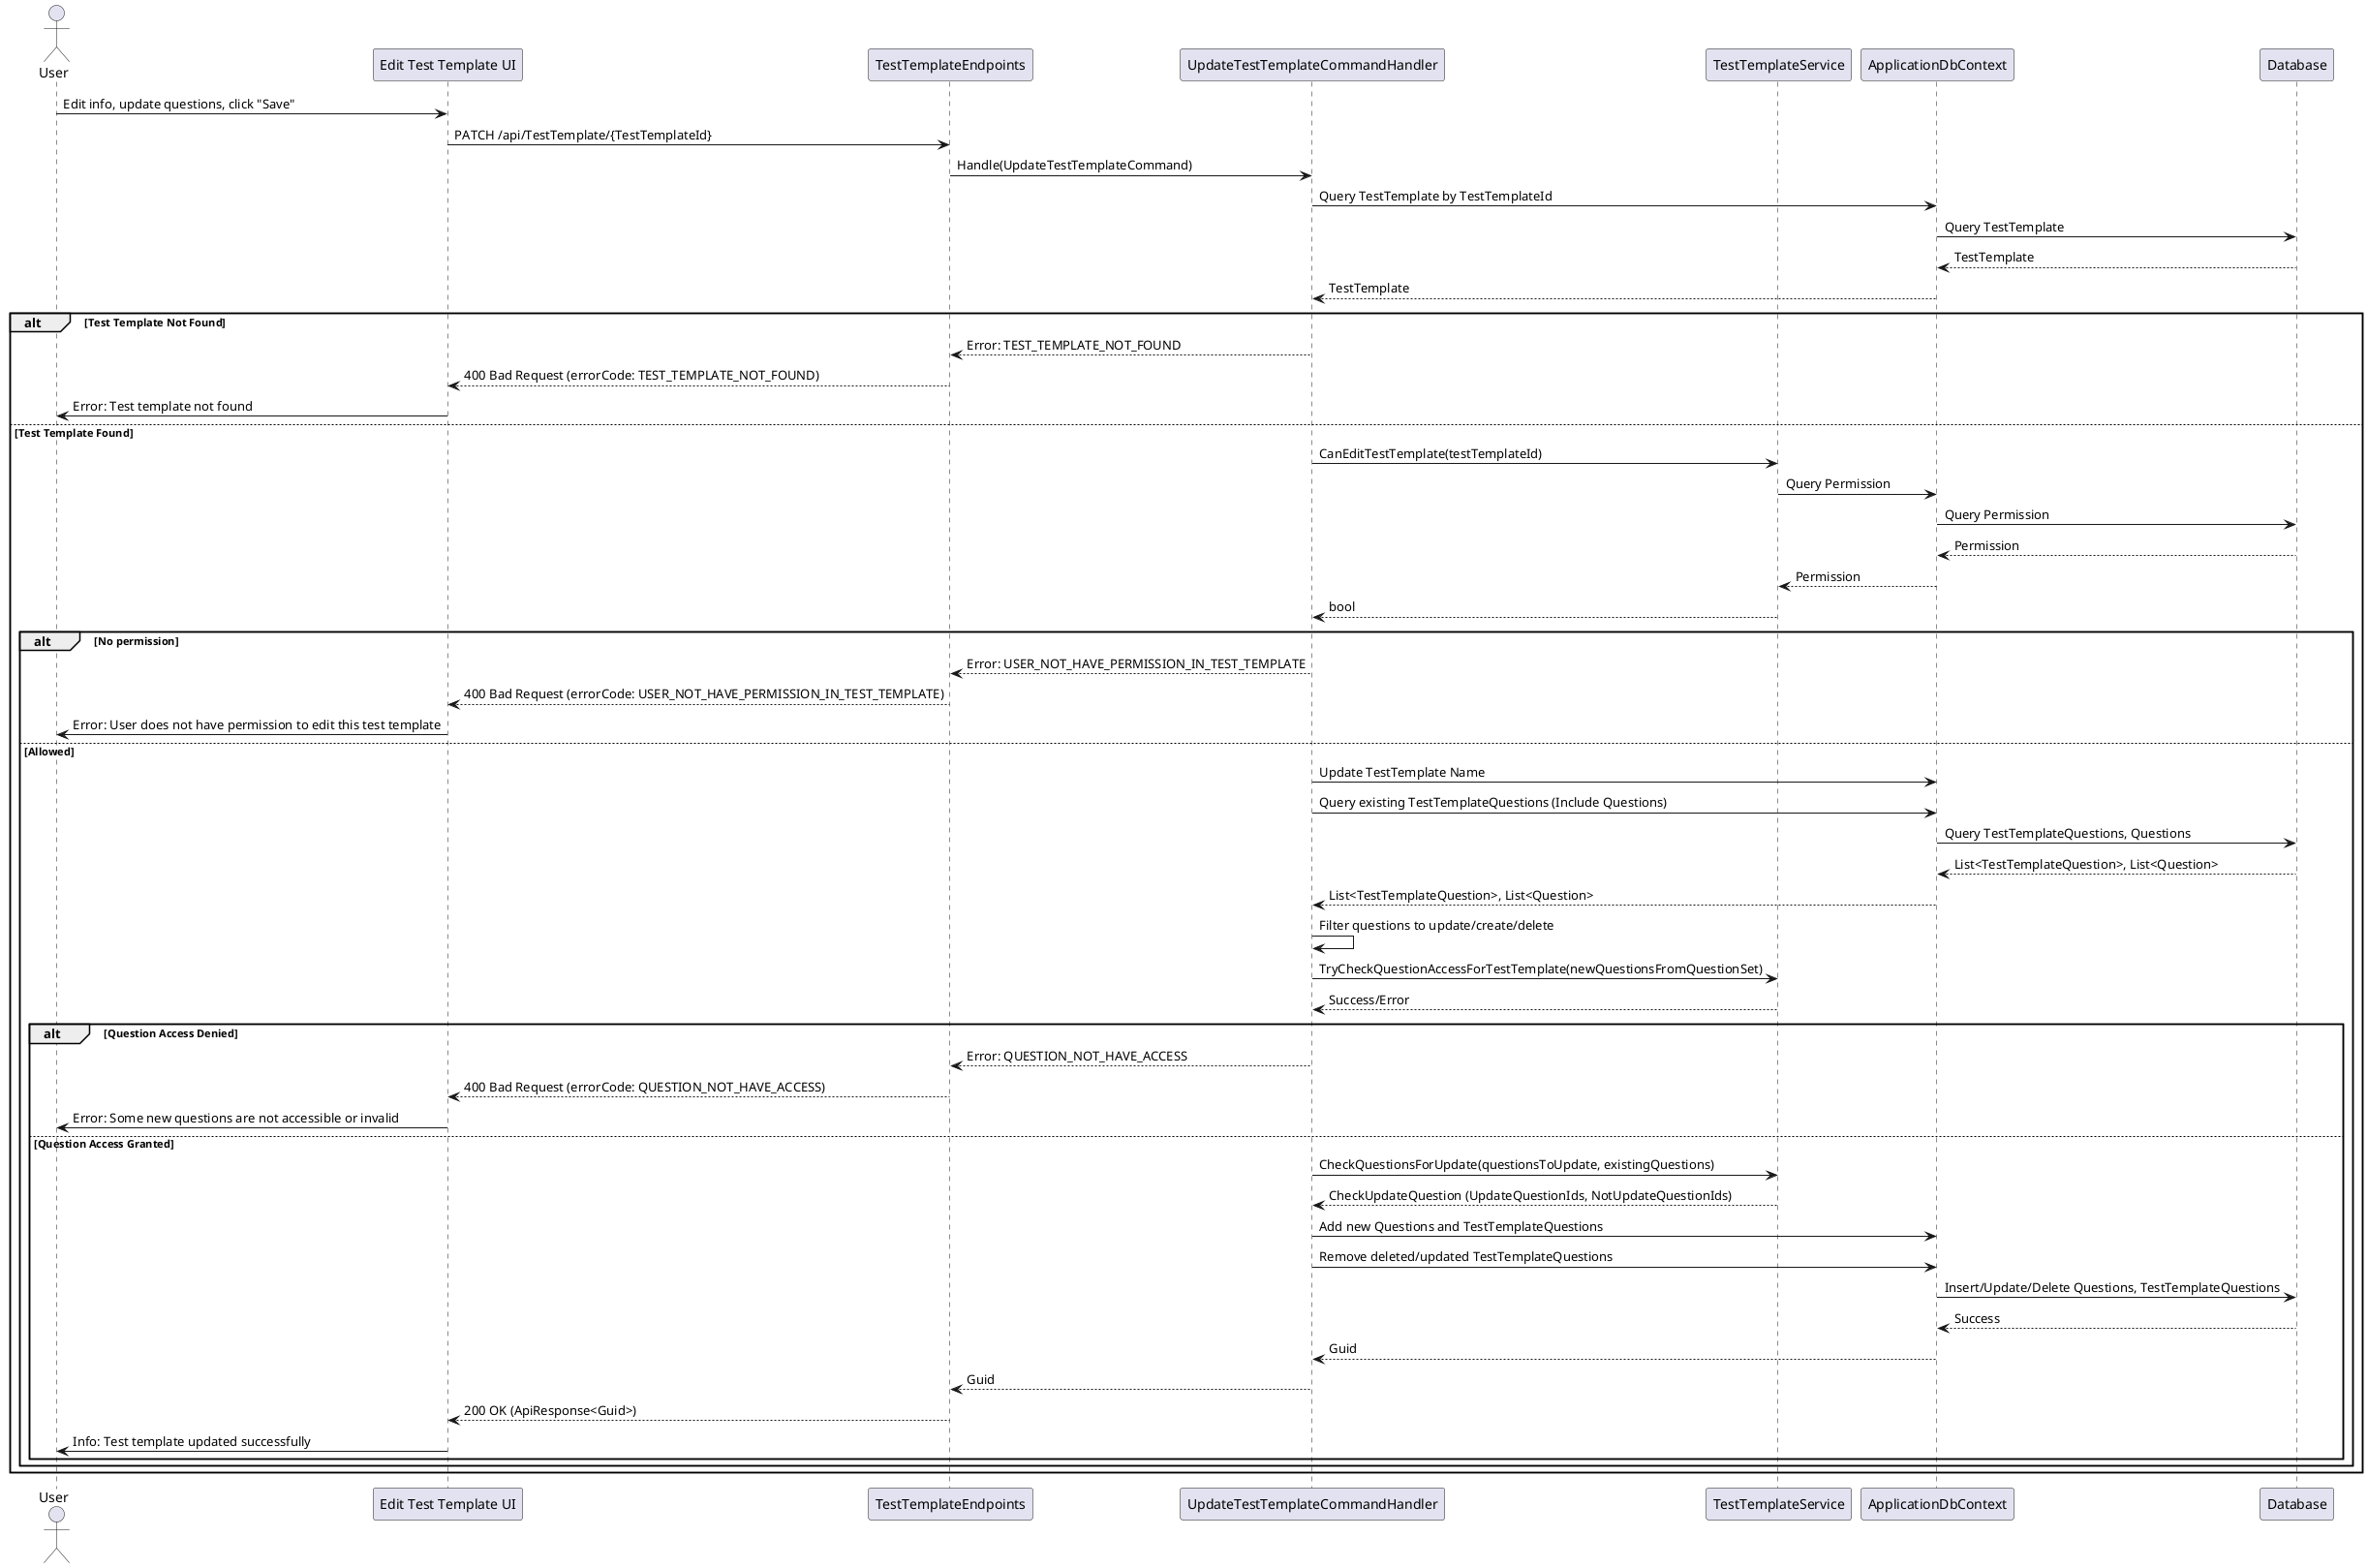 @startuml
actor User
participant "Edit Test Template UI" as UI
participant TestTemplateEndpoints
participant UpdateTestTemplateCommandHandler as Handler
participant TestTemplateService
participant ApplicationDbContext
participant Database

User -> UI : Edit info, update questions, click "Save"
UI -> TestTemplateEndpoints : PATCH /api/TestTemplate/{TestTemplateId}
TestTemplateEndpoints -> Handler : Handle(UpdateTestTemplateCommand)
Handler -> ApplicationDbContext : Query TestTemplate by TestTemplateId
ApplicationDbContext -> Database : Query TestTemplate
Database --> ApplicationDbContext : TestTemplate
ApplicationDbContext --> Handler : TestTemplate
alt Test Template Not Found
    Handler --> TestTemplateEndpoints : Error: TEST_TEMPLATE_NOT_FOUND
    TestTemplateEndpoints --> UI : 400 Bad Request (errorCode: TEST_TEMPLATE_NOT_FOUND)
    UI -> User : Error: Test template not found
else Test Template Found
    Handler -> TestTemplateService : CanEditTestTemplate(testTemplateId)
    TestTemplateService -> ApplicationDbContext : Query Permission
    ApplicationDbContext -> Database : Query Permission
    Database --> ApplicationDbContext : Permission
    ApplicationDbContext --> TestTemplateService : Permission
    TestTemplateService --> Handler : bool
    alt No permission
        Handler --> TestTemplateEndpoints : Error: USER_NOT_HAVE_PERMISSION_IN_TEST_TEMPLATE
        TestTemplateEndpoints --> UI : 400 Bad Request (errorCode: USER_NOT_HAVE_PERMISSION_IN_TEST_TEMPLATE)
        UI -> User : Error: User does not have permission to edit this test template
    else Allowed
        Handler -> ApplicationDbContext : Update TestTemplate Name
        Handler -> ApplicationDbContext : Query existing TestTemplateQuestions (Include Questions)
        ApplicationDbContext -> Database : Query TestTemplateQuestions, Questions
        Database --> ApplicationDbContext : List<TestTemplateQuestion>, List<Question>
        ApplicationDbContext --> Handler : List<TestTemplateQuestion>, List<Question>
        Handler -> Handler : Filter questions to update/create/delete
        Handler -> TestTemplateService : TryCheckQuestionAccessForTestTemplate(newQuestionsFromQuestionSet)
        TestTemplateService --> Handler : Success/Error
        alt Question Access Denied
            Handler --> TestTemplateEndpoints : Error: QUESTION_NOT_HAVE_ACCESS
            TestTemplateEndpoints --> UI : 400 Bad Request (errorCode: QUESTION_NOT_HAVE_ACCESS)
            UI -> User : Error: Some new questions are not accessible or invalid
        else Question Access Granted
            Handler -> TestTemplateService : CheckQuestionsForUpdate(questionsToUpdate, existingQuestions)
            TestTemplateService --> Handler : CheckUpdateQuestion (UpdateQuestionIds, NotUpdateQuestionIds)
            Handler -> ApplicationDbContext : Add new Questions and TestTemplateQuestions
            Handler -> ApplicationDbContext : Remove deleted/updated TestTemplateQuestions
            ApplicationDbContext -> Database : Insert/Update/Delete Questions, TestTemplateQuestions
            Database --> ApplicationDbContext : Success
            ApplicationDbContext --> Handler : Guid
            Handler --> TestTemplateEndpoints : Guid
            TestTemplateEndpoints --> UI : 200 OK (ApiResponse<Guid>)
            UI -> User : Info: Test template updated successfully
        end
    end
end
@enduml